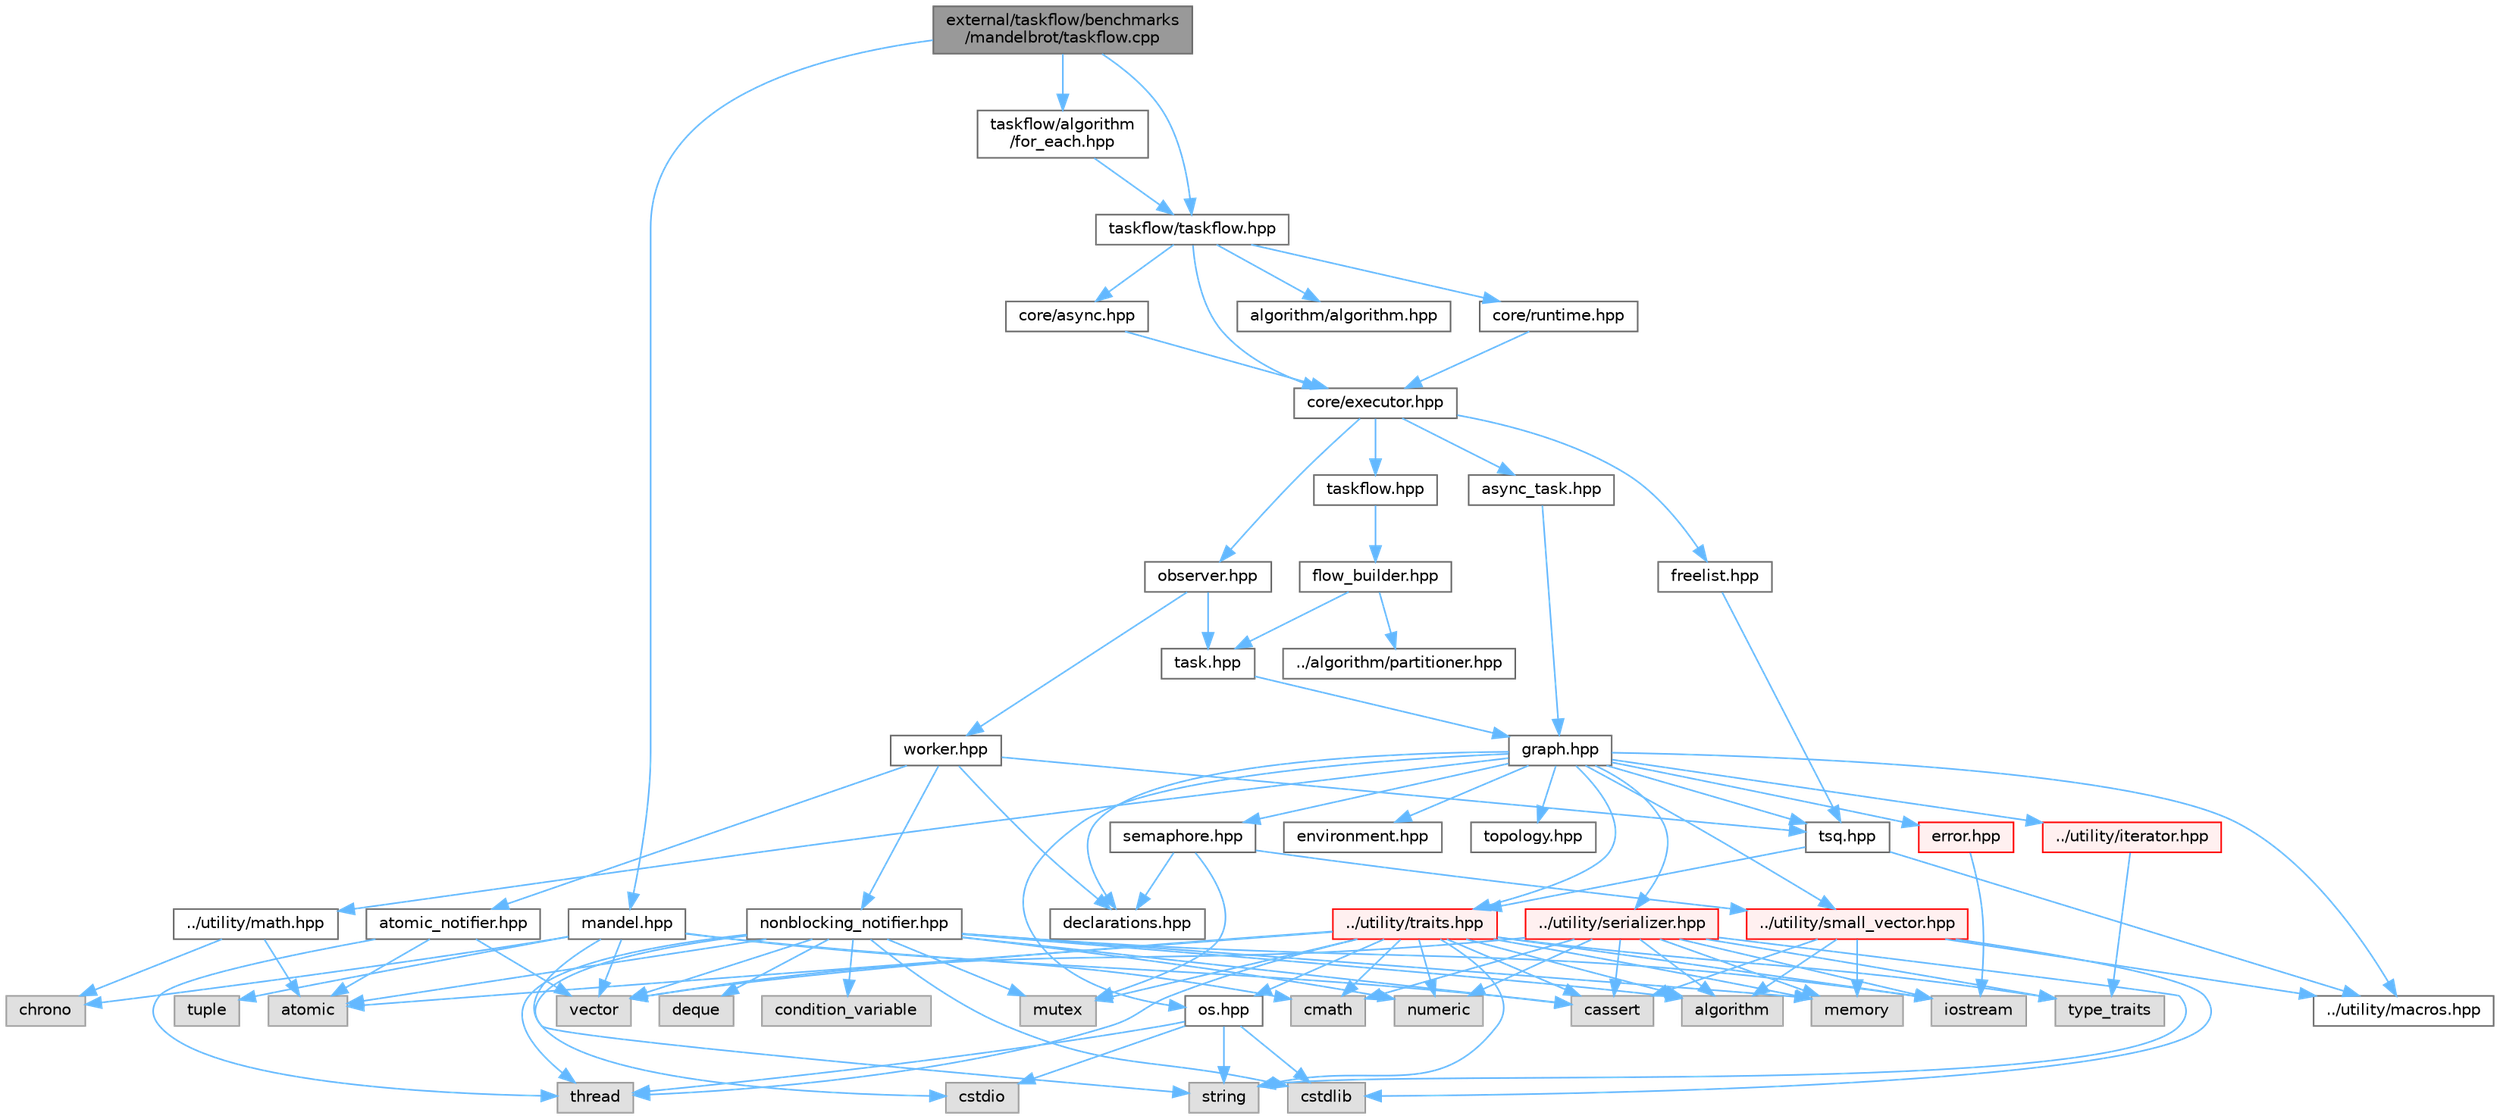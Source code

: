 digraph "external/taskflow/benchmarks/mandelbrot/taskflow.cpp"
{
 // LATEX_PDF_SIZE
  bgcolor="transparent";
  edge [fontname=Helvetica,fontsize=10,labelfontname=Helvetica,labelfontsize=10];
  node [fontname=Helvetica,fontsize=10,shape=box,height=0.2,width=0.4];
  Node1 [id="Node000001",label="external/taskflow/benchmarks\l/mandelbrot/taskflow.cpp",height=0.2,width=0.4,color="gray40", fillcolor="grey60", style="filled", fontcolor="black",tooltip=" "];
  Node1 -> Node2 [id="edge102_Node000001_Node000002",color="steelblue1",style="solid",tooltip=" "];
  Node2 [id="Node000002",label="mandel.hpp",height=0.2,width=0.4,color="grey40", fillcolor="white", style="filled",URL="$mandel_8hpp.html",tooltip=" "];
  Node2 -> Node3 [id="edge103_Node000002_Node000003",color="steelblue1",style="solid",tooltip=" "];
  Node3 [id="Node000003",label="cmath",height=0.2,width=0.4,color="grey60", fillcolor="#E0E0E0", style="filled",tooltip=" "];
  Node2 -> Node4 [id="edge104_Node000002_Node000004",color="steelblue1",style="solid",tooltip=" "];
  Node4 [id="Node000004",label="string",height=0.2,width=0.4,color="grey60", fillcolor="#E0E0E0", style="filled",tooltip=" "];
  Node2 -> Node5 [id="edge105_Node000002_Node000005",color="steelblue1",style="solid",tooltip=" "];
  Node5 [id="Node000005",label="vector",height=0.2,width=0.4,color="grey60", fillcolor="#E0E0E0", style="filled",tooltip=" "];
  Node2 -> Node6 [id="edge106_Node000002_Node000006",color="steelblue1",style="solid",tooltip=" "];
  Node6 [id="Node000006",label="tuple",height=0.2,width=0.4,color="grey60", fillcolor="#E0E0E0", style="filled",tooltip=" "];
  Node2 -> Node7 [id="edge107_Node000002_Node000007",color="steelblue1",style="solid",tooltip=" "];
  Node7 [id="Node000007",label="chrono",height=0.2,width=0.4,color="grey60", fillcolor="#E0E0E0", style="filled",tooltip=" "];
  Node2 -> Node8 [id="edge108_Node000002_Node000008",color="steelblue1",style="solid",tooltip=" "];
  Node8 [id="Node000008",label="cassert",height=0.2,width=0.4,color="grey60", fillcolor="#E0E0E0", style="filled",tooltip=" "];
  Node1 -> Node9 [id="edge109_Node000001_Node000009",color="steelblue1",style="solid",tooltip=" "];
  Node9 [id="Node000009",label="taskflow/taskflow.hpp",height=0.2,width=0.4,color="grey40", fillcolor="white", style="filled",URL="$taskflow_8hpp.html",tooltip="main taskflow include file"];
  Node9 -> Node10 [id="edge110_Node000009_Node000010",color="steelblue1",style="solid",tooltip=" "];
  Node10 [id="Node000010",label="core/executor.hpp",height=0.2,width=0.4,color="grey40", fillcolor="white", style="filled",URL="$executor_8hpp.html",tooltip="executor include file"];
  Node10 -> Node11 [id="edge111_Node000010_Node000011",color="steelblue1",style="solid",tooltip=" "];
  Node11 [id="Node000011",label="observer.hpp",height=0.2,width=0.4,color="grey40", fillcolor="white", style="filled",URL="$observer_8hpp.html",tooltip="observer include file"];
  Node11 -> Node12 [id="edge112_Node000011_Node000012",color="steelblue1",style="solid",tooltip=" "];
  Node12 [id="Node000012",label="task.hpp",height=0.2,width=0.4,color="grey40", fillcolor="white", style="filled",URL="$task_8hpp.html",tooltip="task include file"];
  Node12 -> Node13 [id="edge113_Node000012_Node000013",color="steelblue1",style="solid",tooltip=" "];
  Node13 [id="Node000013",label="graph.hpp",height=0.2,width=0.4,color="grey40", fillcolor="white", style="filled",URL="$taskflow_2core_2graph_8hpp.html",tooltip="graph include file"];
  Node13 -> Node14 [id="edge114_Node000013_Node000014",color="steelblue1",style="solid",tooltip=" "];
  Node14 [id="Node000014",label="../utility/macros.hpp",height=0.2,width=0.4,color="grey40", fillcolor="white", style="filled",URL="$macros_8hpp.html",tooltip=" "];
  Node13 -> Node15 [id="edge115_Node000013_Node000015",color="steelblue1",style="solid",tooltip=" "];
  Node15 [id="Node000015",label="../utility/traits.hpp",height=0.2,width=0.4,color="red", fillcolor="#FFF0F0", style="filled",URL="$taskflow_2utility_2traits_8hpp.html",tooltip=" "];
  Node15 -> Node16 [id="edge116_Node000015_Node000016",color="steelblue1",style="solid",tooltip=" "];
  Node16 [id="Node000016",label="type_traits",height=0.2,width=0.4,color="grey60", fillcolor="#E0E0E0", style="filled",tooltip=" "];
  Node15 -> Node18 [id="edge117_Node000015_Node000018",color="steelblue1",style="solid",tooltip=" "];
  Node18 [id="Node000018",label="iostream",height=0.2,width=0.4,color="grey60", fillcolor="#E0E0E0", style="filled",tooltip=" "];
  Node15 -> Node20 [id="edge118_Node000015_Node000020",color="steelblue1",style="solid",tooltip=" "];
  Node20 [id="Node000020",label="mutex",height=0.2,width=0.4,color="grey60", fillcolor="#E0E0E0", style="filled",tooltip=" "];
  Node15 -> Node5 [id="edge119_Node000015_Node000005",color="steelblue1",style="solid",tooltip=" "];
  Node15 -> Node23 [id="edge120_Node000015_Node000023",color="steelblue1",style="solid",tooltip=" "];
  Node23 [id="Node000023",label="algorithm",height=0.2,width=0.4,color="grey60", fillcolor="#E0E0E0", style="filled",tooltip=" "];
  Node15 -> Node24 [id="edge121_Node000015_Node000024",color="steelblue1",style="solid",tooltip=" "];
  Node24 [id="Node000024",label="memory",height=0.2,width=0.4,color="grey60", fillcolor="#E0E0E0", style="filled",tooltip=" "];
  Node15 -> Node25 [id="edge122_Node000015_Node000025",color="steelblue1",style="solid",tooltip=" "];
  Node25 [id="Node000025",label="atomic",height=0.2,width=0.4,color="grey60", fillcolor="#E0E0E0", style="filled",tooltip=" "];
  Node15 -> Node26 [id="edge123_Node000015_Node000026",color="steelblue1",style="solid",tooltip=" "];
  Node26 [id="Node000026",label="thread",height=0.2,width=0.4,color="grey60", fillcolor="#E0E0E0", style="filled",tooltip=" "];
  Node15 -> Node33 [id="edge124_Node000015_Node000033",color="steelblue1",style="solid",tooltip=" "];
  Node33 [id="Node000033",label="numeric",height=0.2,width=0.4,color="grey60", fillcolor="#E0E0E0", style="filled",tooltip=" "];
  Node15 -> Node8 [id="edge125_Node000015_Node000008",color="steelblue1",style="solid",tooltip=" "];
  Node15 -> Node3 [id="edge126_Node000015_Node000003",color="steelblue1",style="solid",tooltip=" "];
  Node15 -> Node4 [id="edge127_Node000015_Node000004",color="steelblue1",style="solid",tooltip=" "];
  Node15 -> Node39 [id="edge128_Node000015_Node000039",color="steelblue1",style="solid",tooltip=" "];
  Node39 [id="Node000039",label="os.hpp",height=0.2,width=0.4,color="grey40", fillcolor="white", style="filled",URL="$os_8hpp.html",tooltip=" "];
  Node39 -> Node40 [id="edge129_Node000039_Node000040",color="steelblue1",style="solid",tooltip=" "];
  Node40 [id="Node000040",label="cstdlib",height=0.2,width=0.4,color="grey60", fillcolor="#E0E0E0", style="filled",tooltip=" "];
  Node39 -> Node41 [id="edge130_Node000039_Node000041",color="steelblue1",style="solid",tooltip=" "];
  Node41 [id="Node000041",label="cstdio",height=0.2,width=0.4,color="grey60", fillcolor="#E0E0E0", style="filled",tooltip=" "];
  Node39 -> Node4 [id="edge131_Node000039_Node000004",color="steelblue1",style="solid",tooltip=" "];
  Node39 -> Node26 [id="edge132_Node000039_Node000026",color="steelblue1",style="solid",tooltip=" "];
  Node13 -> Node42 [id="edge133_Node000013_Node000042",color="steelblue1",style="solid",tooltip=" "];
  Node42 [id="Node000042",label="../utility/iterator.hpp",height=0.2,width=0.4,color="red", fillcolor="#FFF0F0", style="filled",URL="$iterator_8hpp.html",tooltip=" "];
  Node42 -> Node16 [id="edge134_Node000042_Node000016",color="steelblue1",style="solid",tooltip=" "];
  Node13 -> Node39 [id="edge135_Node000013_Node000039",color="steelblue1",style="solid",tooltip=" "];
  Node13 -> Node44 [id="edge136_Node000013_Node000044",color="steelblue1",style="solid",tooltip=" "];
  Node44 [id="Node000044",label="../utility/math.hpp",height=0.2,width=0.4,color="grey40", fillcolor="white", style="filled",URL="$math_8hpp.html",tooltip=" "];
  Node44 -> Node25 [id="edge137_Node000044_Node000025",color="steelblue1",style="solid",tooltip=" "];
  Node44 -> Node7 [id="edge138_Node000044_Node000007",color="steelblue1",style="solid",tooltip=" "];
  Node13 -> Node45 [id="edge139_Node000013_Node000045",color="steelblue1",style="solid",tooltip=" "];
  Node45 [id="Node000045",label="../utility/small_vector.hpp",height=0.2,width=0.4,color="red", fillcolor="#FFF0F0", style="filled",URL="$small__vector_8hpp.html",tooltip="small vector include file"];
  Node45 -> Node14 [id="edge140_Node000045_Node000014",color="steelblue1",style="solid",tooltip=" "];
  Node45 -> Node23 [id="edge141_Node000045_Node000023",color="steelblue1",style="solid",tooltip=" "];
  Node45 -> Node8 [id="edge142_Node000045_Node000008",color="steelblue1",style="solid",tooltip=" "];
  Node45 -> Node40 [id="edge143_Node000045_Node000040",color="steelblue1",style="solid",tooltip=" "];
  Node45 -> Node24 [id="edge144_Node000045_Node000024",color="steelblue1",style="solid",tooltip=" "];
  Node13 -> Node48 [id="edge145_Node000013_Node000048",color="steelblue1",style="solid",tooltip=" "];
  Node48 [id="Node000048",label="../utility/serializer.hpp",height=0.2,width=0.4,color="red", fillcolor="#FFF0F0", style="filled",URL="$taskflow_2utility_2serializer_8hpp.html",tooltip=" "];
  Node48 -> Node16 [id="edge146_Node000048_Node000016",color="steelblue1",style="solid",tooltip=" "];
  Node48 -> Node18 [id="edge147_Node000048_Node000018",color="steelblue1",style="solid",tooltip=" "];
  Node48 -> Node5 [id="edge148_Node000048_Node000005",color="steelblue1",style="solid",tooltip=" "];
  Node48 -> Node23 [id="edge149_Node000048_Node000023",color="steelblue1",style="solid",tooltip=" "];
  Node48 -> Node24 [id="edge150_Node000048_Node000024",color="steelblue1",style="solid",tooltip=" "];
  Node48 -> Node33 [id="edge151_Node000048_Node000033",color="steelblue1",style="solid",tooltip=" "];
  Node48 -> Node8 [id="edge152_Node000048_Node000008",color="steelblue1",style="solid",tooltip=" "];
  Node48 -> Node3 [id="edge153_Node000048_Node000003",color="steelblue1",style="solid",tooltip=" "];
  Node48 -> Node4 [id="edge154_Node000048_Node000004",color="steelblue1",style="solid",tooltip=" "];
  Node13 -> Node52 [id="edge155_Node000013_Node000052",color="steelblue1",style="solid",tooltip=" "];
  Node52 [id="Node000052",label="error.hpp",height=0.2,width=0.4,color="red", fillcolor="#FFF0F0", style="filled",URL="$error_8hpp.html",tooltip=" "];
  Node52 -> Node18 [id="edge156_Node000052_Node000018",color="steelblue1",style="solid",tooltip=" "];
  Node13 -> Node55 [id="edge157_Node000013_Node000055",color="steelblue1",style="solid",tooltip=" "];
  Node55 [id="Node000055",label="declarations.hpp",height=0.2,width=0.4,color="grey40", fillcolor="white", style="filled",URL="$declarations_8hpp.html",tooltip=" "];
  Node13 -> Node56 [id="edge158_Node000013_Node000056",color="steelblue1",style="solid",tooltip=" "];
  Node56 [id="Node000056",label="semaphore.hpp",height=0.2,width=0.4,color="grey40", fillcolor="white", style="filled",URL="$semaphore_8hpp.html",tooltip="semaphore include file"];
  Node56 -> Node20 [id="edge159_Node000056_Node000020",color="steelblue1",style="solid",tooltip=" "];
  Node56 -> Node55 [id="edge160_Node000056_Node000055",color="steelblue1",style="solid",tooltip=" "];
  Node56 -> Node45 [id="edge161_Node000056_Node000045",color="steelblue1",style="solid",tooltip=" "];
  Node13 -> Node57 [id="edge162_Node000013_Node000057",color="steelblue1",style="solid",tooltip=" "];
  Node57 [id="Node000057",label="environment.hpp",height=0.2,width=0.4,color="grey40", fillcolor="white", style="filled",URL="$environment_8hpp.html",tooltip=" "];
  Node13 -> Node58 [id="edge163_Node000013_Node000058",color="steelblue1",style="solid",tooltip=" "];
  Node58 [id="Node000058",label="topology.hpp",height=0.2,width=0.4,color="grey40", fillcolor="white", style="filled",URL="$topology_8hpp.html",tooltip=" "];
  Node13 -> Node59 [id="edge164_Node000013_Node000059",color="steelblue1",style="solid",tooltip=" "];
  Node59 [id="Node000059",label="tsq.hpp",height=0.2,width=0.4,color="grey40", fillcolor="white", style="filled",URL="$tsq_8hpp.html",tooltip="task queue include file"];
  Node59 -> Node14 [id="edge165_Node000059_Node000014",color="steelblue1",style="solid",tooltip=" "];
  Node59 -> Node15 [id="edge166_Node000059_Node000015",color="steelblue1",style="solid",tooltip=" "];
  Node11 -> Node60 [id="edge167_Node000011_Node000060",color="steelblue1",style="solid",tooltip=" "];
  Node60 [id="Node000060",label="worker.hpp",height=0.2,width=0.4,color="grey40", fillcolor="white", style="filled",URL="$worker_8hpp.html",tooltip="worker include file"];
  Node60 -> Node55 [id="edge168_Node000060_Node000055",color="steelblue1",style="solid",tooltip=" "];
  Node60 -> Node59 [id="edge169_Node000060_Node000059",color="steelblue1",style="solid",tooltip=" "];
  Node60 -> Node61 [id="edge170_Node000060_Node000061",color="steelblue1",style="solid",tooltip=" "];
  Node61 [id="Node000061",label="atomic_notifier.hpp",height=0.2,width=0.4,color="grey40", fillcolor="white", style="filled",URL="$atomic__notifier_8hpp.html",tooltip=" "];
  Node61 -> Node25 [id="edge171_Node000061_Node000025",color="steelblue1",style="solid",tooltip=" "];
  Node61 -> Node26 [id="edge172_Node000061_Node000026",color="steelblue1",style="solid",tooltip=" "];
  Node61 -> Node5 [id="edge173_Node000061_Node000005",color="steelblue1",style="solid",tooltip=" "];
  Node60 -> Node62 [id="edge174_Node000060_Node000062",color="steelblue1",style="solid",tooltip=" "];
  Node62 [id="Node000062",label="nonblocking_notifier.hpp",height=0.2,width=0.4,color="grey40", fillcolor="white", style="filled",URL="$nonblocking__notifier_8hpp.html",tooltip=" "];
  Node62 -> Node18 [id="edge175_Node000062_Node000018",color="steelblue1",style="solid",tooltip=" "];
  Node62 -> Node5 [id="edge176_Node000062_Node000005",color="steelblue1",style="solid",tooltip=" "];
  Node62 -> Node40 [id="edge177_Node000062_Node000040",color="steelblue1",style="solid",tooltip=" "];
  Node62 -> Node41 [id="edge178_Node000062_Node000041",color="steelblue1",style="solid",tooltip=" "];
  Node62 -> Node25 [id="edge179_Node000062_Node000025",color="steelblue1",style="solid",tooltip=" "];
  Node62 -> Node24 [id="edge180_Node000062_Node000024",color="steelblue1",style="solid",tooltip=" "];
  Node62 -> Node63 [id="edge181_Node000062_Node000063",color="steelblue1",style="solid",tooltip=" "];
  Node63 [id="Node000063",label="deque",height=0.2,width=0.4,color="grey60", fillcolor="#E0E0E0", style="filled",tooltip=" "];
  Node62 -> Node20 [id="edge182_Node000062_Node000020",color="steelblue1",style="solid",tooltip=" "];
  Node62 -> Node64 [id="edge183_Node000062_Node000064",color="steelblue1",style="solid",tooltip=" "];
  Node64 [id="Node000064",label="condition_variable",height=0.2,width=0.4,color="grey60", fillcolor="#E0E0E0", style="filled",tooltip=" "];
  Node62 -> Node26 [id="edge184_Node000062_Node000026",color="steelblue1",style="solid",tooltip=" "];
  Node62 -> Node23 [id="edge185_Node000062_Node000023",color="steelblue1",style="solid",tooltip=" "];
  Node62 -> Node33 [id="edge186_Node000062_Node000033",color="steelblue1",style="solid",tooltip=" "];
  Node62 -> Node8 [id="edge187_Node000062_Node000008",color="steelblue1",style="solid",tooltip=" "];
  Node10 -> Node65 [id="edge188_Node000010_Node000065",color="steelblue1",style="solid",tooltip=" "];
  Node65 [id="Node000065",label="taskflow.hpp",height=0.2,width=0.4,color="grey40", fillcolor="white", style="filled",URL="$core_2taskflow_8hpp.html",tooltip="taskflow include file"];
  Node65 -> Node66 [id="edge189_Node000065_Node000066",color="steelblue1",style="solid",tooltip=" "];
  Node66 [id="Node000066",label="flow_builder.hpp",height=0.2,width=0.4,color="grey40", fillcolor="white", style="filled",URL="$flow__builder_8hpp.html",tooltip="flow builder include file"];
  Node66 -> Node12 [id="edge190_Node000066_Node000012",color="steelblue1",style="solid",tooltip=" "];
  Node66 -> Node67 [id="edge191_Node000066_Node000067",color="steelblue1",style="solid",tooltip=" "];
  Node67 [id="Node000067",label="../algorithm/partitioner.hpp",height=0.2,width=0.4,color="grey40", fillcolor="white", style="filled",URL="$partitioner_8hpp.html",tooltip="partitioner include file"];
  Node10 -> Node68 [id="edge192_Node000010_Node000068",color="steelblue1",style="solid",tooltip=" "];
  Node68 [id="Node000068",label="async_task.hpp",height=0.2,width=0.4,color="grey40", fillcolor="white", style="filled",URL="$taskflow_2core_2async__task_8hpp.html",tooltip="asynchronous task include file"];
  Node68 -> Node13 [id="edge193_Node000068_Node000013",color="steelblue1",style="solid",tooltip=" "];
  Node10 -> Node69 [id="edge194_Node000010_Node000069",color="steelblue1",style="solid",tooltip=" "];
  Node69 [id="Node000069",label="freelist.hpp",height=0.2,width=0.4,color="grey40", fillcolor="white", style="filled",URL="$freelist_8hpp.html",tooltip=" "];
  Node69 -> Node59 [id="edge195_Node000069_Node000059",color="steelblue1",style="solid",tooltip=" "];
  Node9 -> Node70 [id="edge196_Node000009_Node000070",color="steelblue1",style="solid",tooltip=" "];
  Node70 [id="Node000070",label="core/runtime.hpp",height=0.2,width=0.4,color="grey40", fillcolor="white", style="filled",URL="$runtime_8hpp.html",tooltip=" "];
  Node70 -> Node10 [id="edge197_Node000070_Node000010",color="steelblue1",style="solid",tooltip=" "];
  Node9 -> Node71 [id="edge198_Node000009_Node000071",color="steelblue1",style="solid",tooltip=" "];
  Node71 [id="Node000071",label="core/async.hpp",height=0.2,width=0.4,color="grey40", fillcolor="white", style="filled",URL="$async_8hpp.html",tooltip=" "];
  Node71 -> Node10 [id="edge199_Node000071_Node000010",color="steelblue1",style="solid",tooltip=" "];
  Node9 -> Node72 [id="edge200_Node000009_Node000072",color="steelblue1",style="solid",tooltip=" "];
  Node72 [id="Node000072",label="algorithm/algorithm.hpp",height=0.2,width=0.4,color="grey40", fillcolor="white", style="filled",URL="$algorithm_8hpp.html",tooltip=" "];
  Node1 -> Node73 [id="edge201_Node000001_Node000073",color="steelblue1",style="solid",tooltip=" "];
  Node73 [id="Node000073",label="taskflow/algorithm\l/for_each.hpp",height=0.2,width=0.4,color="grey40", fillcolor="white", style="filled",URL="$taskflow_2algorithm_2for__each_8hpp.html",tooltip=" "];
  Node73 -> Node9 [id="edge202_Node000073_Node000009",color="steelblue1",style="solid",tooltip=" "];
}
